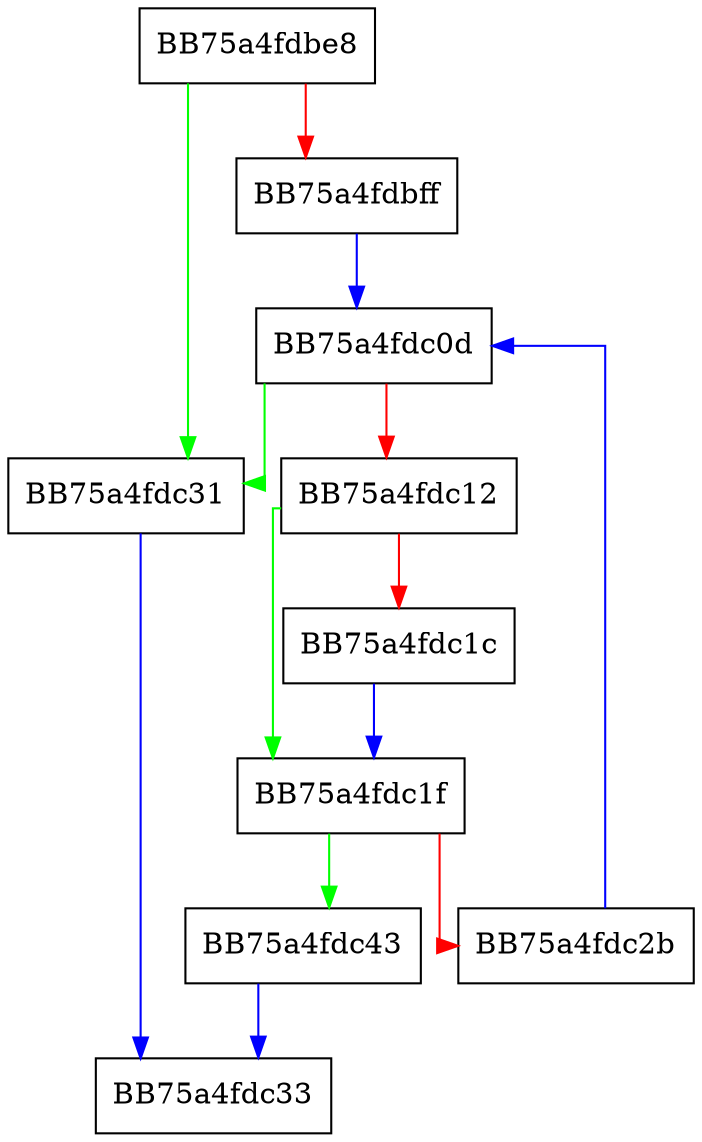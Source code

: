 digraph IsObHardeningProcessExcluded {
  node [shape="box"];
  graph [splines=ortho];
  BB75a4fdbe8 -> BB75a4fdc31 [color="green"];
  BB75a4fdbe8 -> BB75a4fdbff [color="red"];
  BB75a4fdbff -> BB75a4fdc0d [color="blue"];
  BB75a4fdc0d -> BB75a4fdc31 [color="green"];
  BB75a4fdc0d -> BB75a4fdc12 [color="red"];
  BB75a4fdc12 -> BB75a4fdc1f [color="green"];
  BB75a4fdc12 -> BB75a4fdc1c [color="red"];
  BB75a4fdc1c -> BB75a4fdc1f [color="blue"];
  BB75a4fdc1f -> BB75a4fdc43 [color="green"];
  BB75a4fdc1f -> BB75a4fdc2b [color="red"];
  BB75a4fdc2b -> BB75a4fdc0d [color="blue"];
  BB75a4fdc31 -> BB75a4fdc33 [color="blue"];
  BB75a4fdc43 -> BB75a4fdc33 [color="blue"];
}